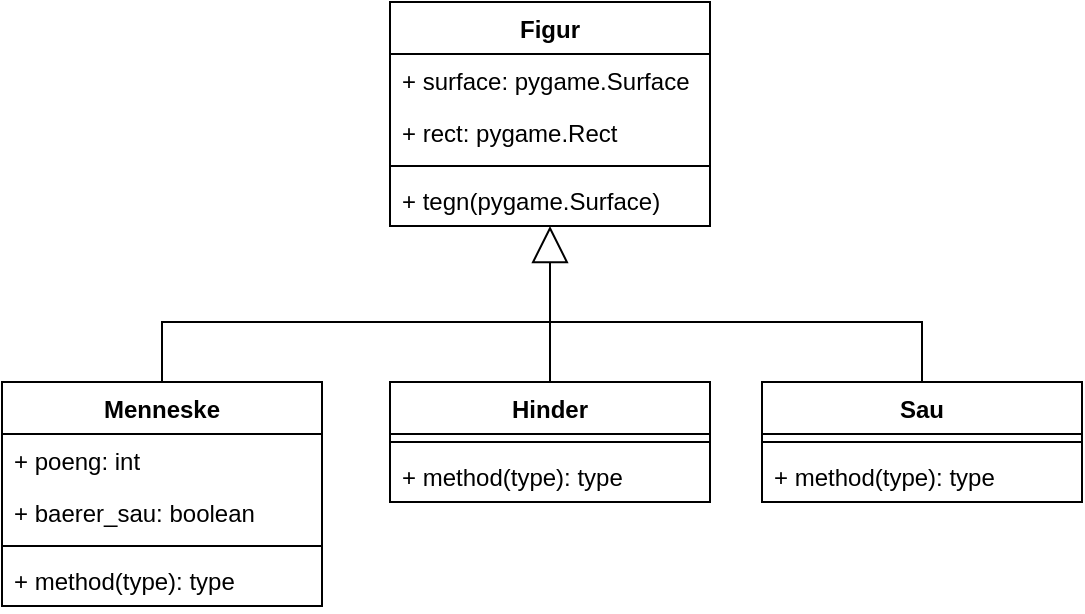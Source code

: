 <mxfile version="23.0.2" type="device">
  <diagram name="Page-1" id="jxHCq-29UXJGgRkWDg-y">
    <mxGraphModel dx="1122" dy="711" grid="1" gridSize="10" guides="1" tooltips="1" connect="1" arrows="1" fold="1" page="1" pageScale="1" pageWidth="827" pageHeight="1169" math="0" shadow="0">
      <root>
        <mxCell id="0" />
        <mxCell id="1" parent="0" />
        <mxCell id="2fD7VCD6nxKZNGykNeYc-1" value="Figur" style="swimlane;fontStyle=1;align=center;verticalAlign=top;childLayout=stackLayout;horizontal=1;startSize=26;horizontalStack=0;resizeParent=1;resizeParentMax=0;resizeLast=0;collapsible=1;marginBottom=0;whiteSpace=wrap;html=1;" vertex="1" parent="1">
          <mxGeometry x="334" y="200" width="160" height="112" as="geometry" />
        </mxCell>
        <mxCell id="2fD7VCD6nxKZNGykNeYc-2" value="+ surface: pygame.Surface" style="text;strokeColor=none;fillColor=none;align=left;verticalAlign=top;spacingLeft=4;spacingRight=4;overflow=hidden;rotatable=0;points=[[0,0.5],[1,0.5]];portConstraint=eastwest;whiteSpace=wrap;html=1;" vertex="1" parent="2fD7VCD6nxKZNGykNeYc-1">
          <mxGeometry y="26" width="160" height="26" as="geometry" />
        </mxCell>
        <mxCell id="2fD7VCD6nxKZNGykNeYc-23" value="+ rect: pygame.Rect" style="text;strokeColor=none;fillColor=none;align=left;verticalAlign=top;spacingLeft=4;spacingRight=4;overflow=hidden;rotatable=0;points=[[0,0.5],[1,0.5]];portConstraint=eastwest;whiteSpace=wrap;html=1;" vertex="1" parent="2fD7VCD6nxKZNGykNeYc-1">
          <mxGeometry y="52" width="160" height="26" as="geometry" />
        </mxCell>
        <mxCell id="2fD7VCD6nxKZNGykNeYc-3" value="" style="line;strokeWidth=1;fillColor=none;align=left;verticalAlign=middle;spacingTop=-1;spacingLeft=3;spacingRight=3;rotatable=0;labelPosition=right;points=[];portConstraint=eastwest;strokeColor=inherit;" vertex="1" parent="2fD7VCD6nxKZNGykNeYc-1">
          <mxGeometry y="78" width="160" height="8" as="geometry" />
        </mxCell>
        <mxCell id="2fD7VCD6nxKZNGykNeYc-4" value="+ tegn(pygame.Surface)" style="text;strokeColor=none;fillColor=none;align=left;verticalAlign=top;spacingLeft=4;spacingRight=4;overflow=hidden;rotatable=0;points=[[0,0.5],[1,0.5]];portConstraint=eastwest;whiteSpace=wrap;html=1;" vertex="1" parent="2fD7VCD6nxKZNGykNeYc-1">
          <mxGeometry y="86" width="160" height="26" as="geometry" />
        </mxCell>
        <mxCell id="2fD7VCD6nxKZNGykNeYc-5" value="Menneske" style="swimlane;fontStyle=1;align=center;verticalAlign=top;childLayout=stackLayout;horizontal=1;startSize=26;horizontalStack=0;resizeParent=1;resizeParentMax=0;resizeLast=0;collapsible=1;marginBottom=0;whiteSpace=wrap;html=1;" vertex="1" parent="1">
          <mxGeometry x="140" y="390" width="160" height="112" as="geometry" />
        </mxCell>
        <mxCell id="2fD7VCD6nxKZNGykNeYc-6" value="+ poeng: int" style="text;strokeColor=none;fillColor=none;align=left;verticalAlign=top;spacingLeft=4;spacingRight=4;overflow=hidden;rotatable=0;points=[[0,0.5],[1,0.5]];portConstraint=eastwest;whiteSpace=wrap;html=1;" vertex="1" parent="2fD7VCD6nxKZNGykNeYc-5">
          <mxGeometry y="26" width="160" height="26" as="geometry" />
        </mxCell>
        <mxCell id="2fD7VCD6nxKZNGykNeYc-25" value="+ baerer_sau: boolean" style="text;strokeColor=none;fillColor=none;align=left;verticalAlign=top;spacingLeft=4;spacingRight=4;overflow=hidden;rotatable=0;points=[[0,0.5],[1,0.5]];portConstraint=eastwest;whiteSpace=wrap;html=1;" vertex="1" parent="2fD7VCD6nxKZNGykNeYc-5">
          <mxGeometry y="52" width="160" height="26" as="geometry" />
        </mxCell>
        <mxCell id="2fD7VCD6nxKZNGykNeYc-7" value="" style="line;strokeWidth=1;fillColor=none;align=left;verticalAlign=middle;spacingTop=-1;spacingLeft=3;spacingRight=3;rotatable=0;labelPosition=right;points=[];portConstraint=eastwest;strokeColor=inherit;" vertex="1" parent="2fD7VCD6nxKZNGykNeYc-5">
          <mxGeometry y="78" width="160" height="8" as="geometry" />
        </mxCell>
        <mxCell id="2fD7VCD6nxKZNGykNeYc-8" value="+ method(type): type" style="text;strokeColor=none;fillColor=none;align=left;verticalAlign=top;spacingLeft=4;spacingRight=4;overflow=hidden;rotatable=0;points=[[0,0.5],[1,0.5]];portConstraint=eastwest;whiteSpace=wrap;html=1;" vertex="1" parent="2fD7VCD6nxKZNGykNeYc-5">
          <mxGeometry y="86" width="160" height="26" as="geometry" />
        </mxCell>
        <mxCell id="2fD7VCD6nxKZNGykNeYc-9" value="Hinder" style="swimlane;fontStyle=1;align=center;verticalAlign=top;childLayout=stackLayout;horizontal=1;startSize=26;horizontalStack=0;resizeParent=1;resizeParentMax=0;resizeLast=0;collapsible=1;marginBottom=0;whiteSpace=wrap;html=1;" vertex="1" parent="1">
          <mxGeometry x="334" y="390" width="160" height="60" as="geometry" />
        </mxCell>
        <mxCell id="2fD7VCD6nxKZNGykNeYc-11" value="" style="line;strokeWidth=1;fillColor=none;align=left;verticalAlign=middle;spacingTop=-1;spacingLeft=3;spacingRight=3;rotatable=0;labelPosition=right;points=[];portConstraint=eastwest;strokeColor=inherit;" vertex="1" parent="2fD7VCD6nxKZNGykNeYc-9">
          <mxGeometry y="26" width="160" height="8" as="geometry" />
        </mxCell>
        <mxCell id="2fD7VCD6nxKZNGykNeYc-12" value="+ method(type): type" style="text;strokeColor=none;fillColor=none;align=left;verticalAlign=top;spacingLeft=4;spacingRight=4;overflow=hidden;rotatable=0;points=[[0,0.5],[1,0.5]];portConstraint=eastwest;whiteSpace=wrap;html=1;" vertex="1" parent="2fD7VCD6nxKZNGykNeYc-9">
          <mxGeometry y="34" width="160" height="26" as="geometry" />
        </mxCell>
        <mxCell id="2fD7VCD6nxKZNGykNeYc-13" value="Sau" style="swimlane;fontStyle=1;align=center;verticalAlign=top;childLayout=stackLayout;horizontal=1;startSize=26;horizontalStack=0;resizeParent=1;resizeParentMax=0;resizeLast=0;collapsible=1;marginBottom=0;whiteSpace=wrap;html=1;" vertex="1" parent="1">
          <mxGeometry x="520" y="390" width="160" height="60" as="geometry" />
        </mxCell>
        <mxCell id="2fD7VCD6nxKZNGykNeYc-15" value="" style="line;strokeWidth=1;fillColor=none;align=left;verticalAlign=middle;spacingTop=-1;spacingLeft=3;spacingRight=3;rotatable=0;labelPosition=right;points=[];portConstraint=eastwest;strokeColor=inherit;" vertex="1" parent="2fD7VCD6nxKZNGykNeYc-13">
          <mxGeometry y="26" width="160" height="8" as="geometry" />
        </mxCell>
        <mxCell id="2fD7VCD6nxKZNGykNeYc-16" value="+ method(type): type" style="text;strokeColor=none;fillColor=none;align=left;verticalAlign=top;spacingLeft=4;spacingRight=4;overflow=hidden;rotatable=0;points=[[0,0.5],[1,0.5]];portConstraint=eastwest;whiteSpace=wrap;html=1;" vertex="1" parent="2fD7VCD6nxKZNGykNeYc-13">
          <mxGeometry y="34" width="160" height="26" as="geometry" />
        </mxCell>
        <mxCell id="2fD7VCD6nxKZNGykNeYc-19" value="" style="endArrow=block;endSize=16;endFill=0;html=1;rounded=0;exitX=0.5;exitY=0;exitDx=0;exitDy=0;entryX=0.5;entryY=0.999;entryDx=0;entryDy=0;entryPerimeter=0;" edge="1" parent="1" source="2fD7VCD6nxKZNGykNeYc-5" target="2fD7VCD6nxKZNGykNeYc-4">
          <mxGeometry width="160" relative="1" as="geometry">
            <mxPoint x="330" y="430" as="sourcePoint" />
            <mxPoint x="410" y="330" as="targetPoint" />
            <Array as="points">
              <mxPoint x="220" y="360" />
              <mxPoint x="414" y="360" />
            </Array>
          </mxGeometry>
        </mxCell>
        <mxCell id="2fD7VCD6nxKZNGykNeYc-21" value="" style="endArrow=none;html=1;rounded=0;exitX=0.5;exitY=0;exitDx=0;exitDy=0;" edge="1" parent="1" source="2fD7VCD6nxKZNGykNeYc-9">
          <mxGeometry width="50" height="50" relative="1" as="geometry">
            <mxPoint x="494" y="366" as="sourcePoint" />
            <mxPoint x="414" y="360" as="targetPoint" />
          </mxGeometry>
        </mxCell>
        <mxCell id="2fD7VCD6nxKZNGykNeYc-22" value="" style="endArrow=none;html=1;rounded=0;exitX=0.5;exitY=0;exitDx=0;exitDy=0;" edge="1" parent="1" source="2fD7VCD6nxKZNGykNeYc-13">
          <mxGeometry width="50" height="50" relative="1" as="geometry">
            <mxPoint x="610" y="360" as="sourcePoint" />
            <mxPoint x="410" y="360" as="targetPoint" />
            <Array as="points">
              <mxPoint x="600" y="360" />
            </Array>
          </mxGeometry>
        </mxCell>
      </root>
    </mxGraphModel>
  </diagram>
</mxfile>
